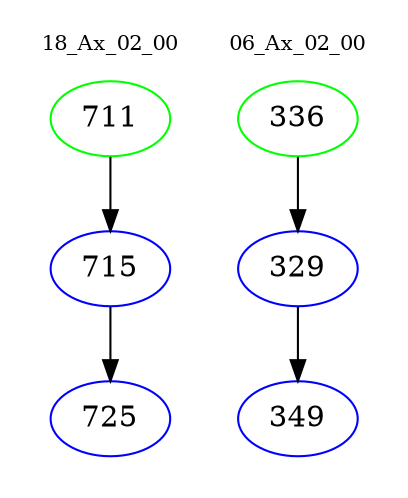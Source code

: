 digraph{
subgraph cluster_0 {
color = white
label = "18_Ax_02_00";
fontsize=10;
T0_711 [label="711", color="green"]
T0_711 -> T0_715 [color="black"]
T0_715 [label="715", color="blue"]
T0_715 -> T0_725 [color="black"]
T0_725 [label="725", color="blue"]
}
subgraph cluster_1 {
color = white
label = "06_Ax_02_00";
fontsize=10;
T1_336 [label="336", color="green"]
T1_336 -> T1_329 [color="black"]
T1_329 [label="329", color="blue"]
T1_329 -> T1_349 [color="black"]
T1_349 [label="349", color="blue"]
}
}

